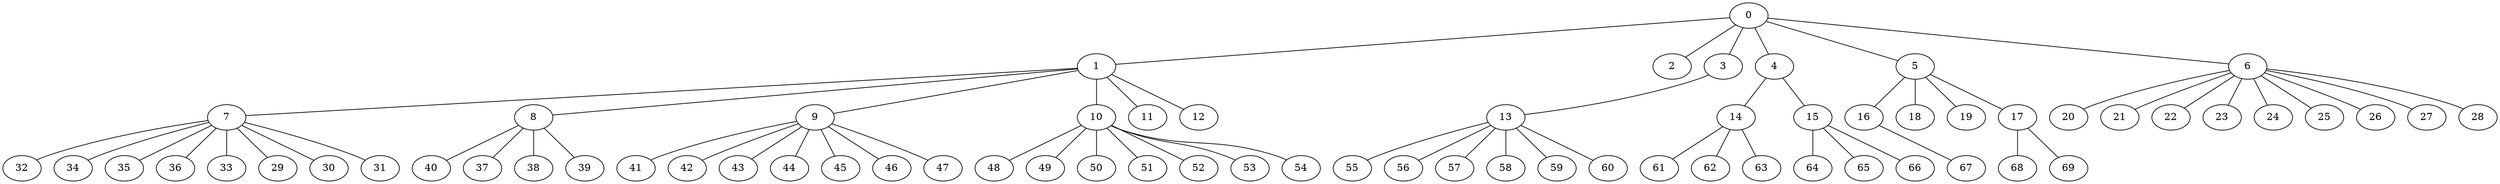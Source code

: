 
graph graphname {
    0 -- 1
0 -- 2
0 -- 3
0 -- 4
0 -- 5
0 -- 6
1 -- 7
1 -- 8
1 -- 9
1 -- 10
1 -- 11
1 -- 12
3 -- 13
4 -- 14
4 -- 15
5 -- 16
5 -- 18
5 -- 19
5 -- 17
6 -- 20
6 -- 21
6 -- 22
6 -- 23
6 -- 24
6 -- 25
6 -- 26
6 -- 27
6 -- 28
7 -- 32
7 -- 34
7 -- 35
7 -- 36
7 -- 33
7 -- 29
7 -- 30
7 -- 31
8 -- 40
8 -- 37
8 -- 38
8 -- 39
9 -- 41
9 -- 42
9 -- 43
9 -- 44
9 -- 45
9 -- 46
9 -- 47
10 -- 48
10 -- 49
10 -- 50
10 -- 51
10 -- 52
10 -- 53
10 -- 54
13 -- 55
13 -- 56
13 -- 57
13 -- 58
13 -- 59
13 -- 60
14 -- 61
14 -- 62
14 -- 63
15 -- 64
15 -- 65
15 -- 66
16 -- 67
17 -- 68
17 -- 69

}
